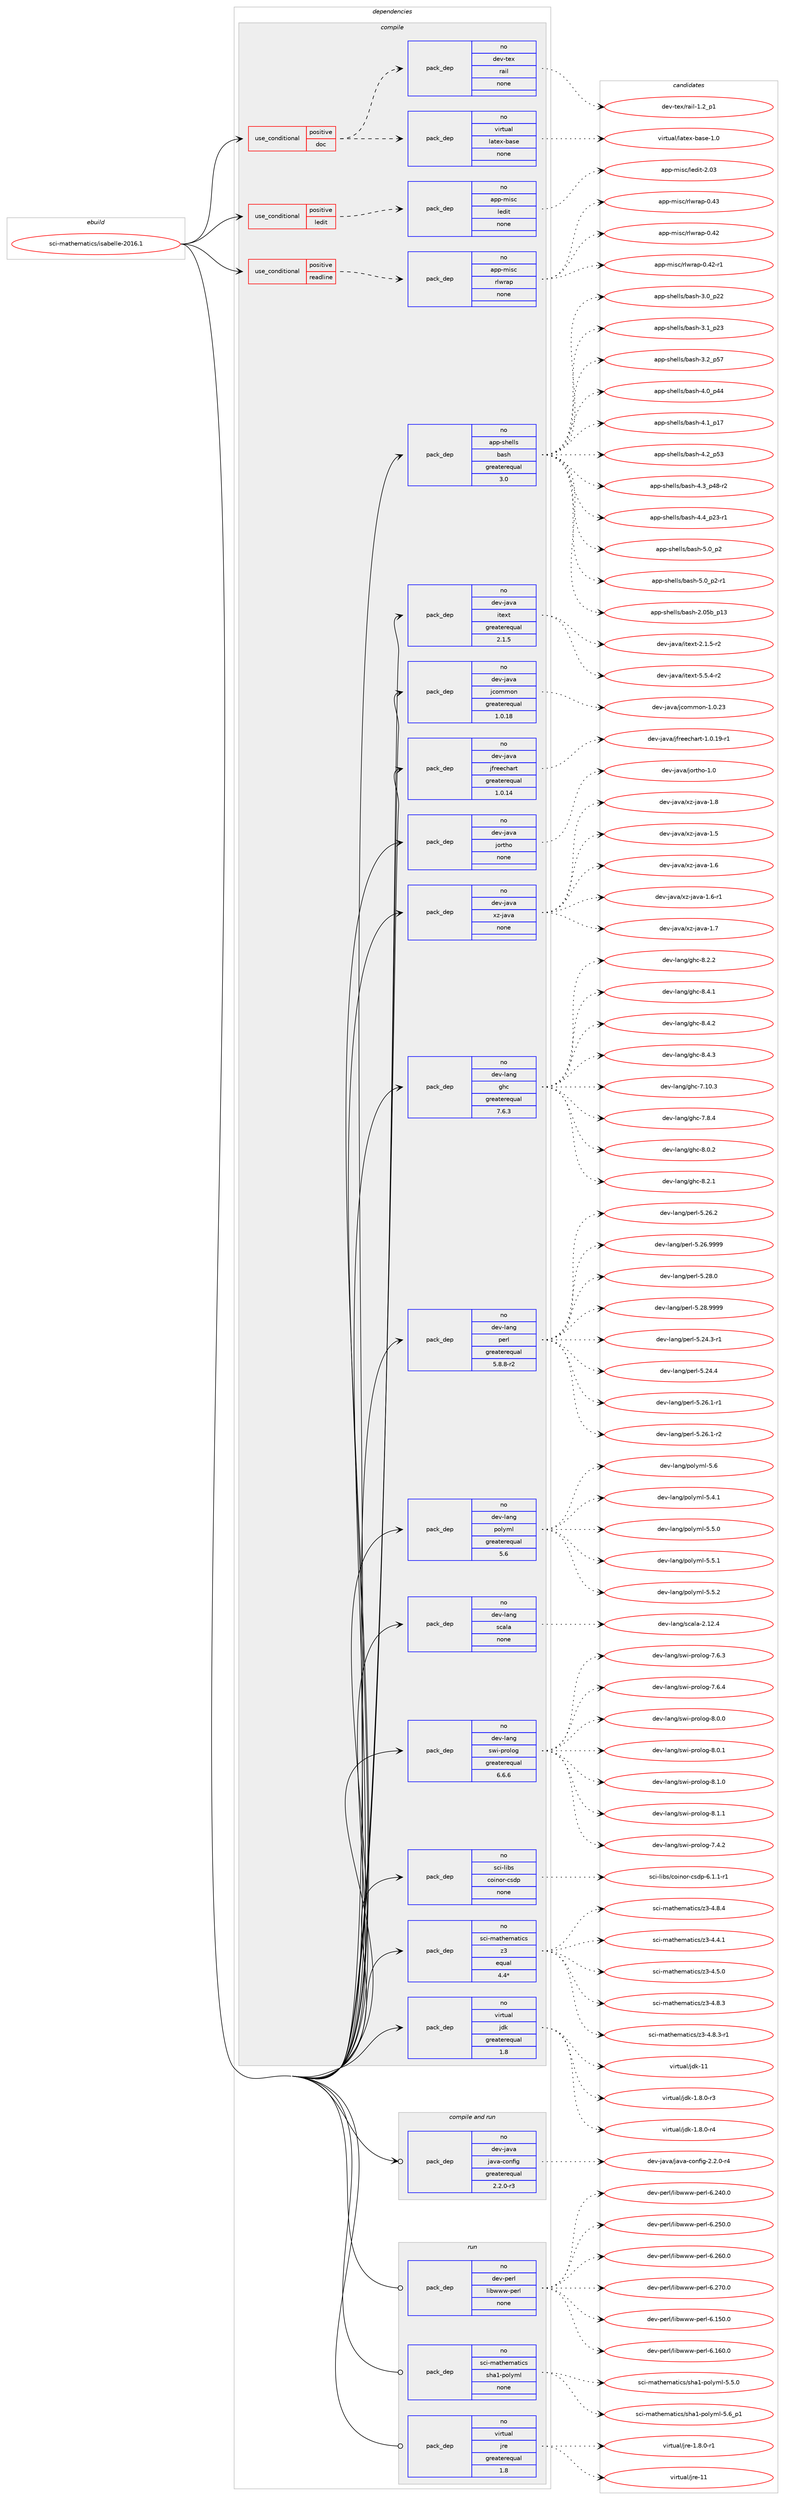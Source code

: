 digraph prolog {

# *************
# Graph options
# *************

newrank=true;
concentrate=true;
compound=true;
graph [rankdir=LR,fontname=Helvetica,fontsize=10,ranksep=1.5];#, ranksep=2.5, nodesep=0.2];
edge  [arrowhead=vee];
node  [fontname=Helvetica,fontsize=10];

# **********
# The ebuild
# **********

subgraph cluster_leftcol {
color=gray;
rank=same;
label=<<i>ebuild</i>>;
id [label="sci-mathematics/isabelle-2016.1", color=red, width=4, href="../sci-mathematics/isabelle-2016.1.svg"];
}

# ****************
# The dependencies
# ****************

subgraph cluster_midcol {
color=gray;
label=<<i>dependencies</i>>;
subgraph cluster_compile {
fillcolor="#eeeeee";
style=filled;
label=<<i>compile</i>>;
subgraph cond454545 {
dependency1698352 [label=<<TABLE BORDER="0" CELLBORDER="1" CELLSPACING="0" CELLPADDING="4"><TR><TD ROWSPAN="3" CELLPADDING="10">use_conditional</TD></TR><TR><TD>positive</TD></TR><TR><TD>doc</TD></TR></TABLE>>, shape=none, color=red];
subgraph pack1215966 {
dependency1698353 [label=<<TABLE BORDER="0" CELLBORDER="1" CELLSPACING="0" CELLPADDING="4" WIDTH="220"><TR><TD ROWSPAN="6" CELLPADDING="30">pack_dep</TD></TR><TR><TD WIDTH="110">no</TD></TR><TR><TD>virtual</TD></TR><TR><TD>latex-base</TD></TR><TR><TD>none</TD></TR><TR><TD></TD></TR></TABLE>>, shape=none, color=blue];
}
dependency1698352:e -> dependency1698353:w [weight=20,style="dashed",arrowhead="vee"];
subgraph pack1215967 {
dependency1698354 [label=<<TABLE BORDER="0" CELLBORDER="1" CELLSPACING="0" CELLPADDING="4" WIDTH="220"><TR><TD ROWSPAN="6" CELLPADDING="30">pack_dep</TD></TR><TR><TD WIDTH="110">no</TD></TR><TR><TD>dev-tex</TD></TR><TR><TD>rail</TD></TR><TR><TD>none</TD></TR><TR><TD></TD></TR></TABLE>>, shape=none, color=blue];
}
dependency1698352:e -> dependency1698354:w [weight=20,style="dashed",arrowhead="vee"];
}
id:e -> dependency1698352:w [weight=20,style="solid",arrowhead="vee"];
subgraph cond454546 {
dependency1698355 [label=<<TABLE BORDER="0" CELLBORDER="1" CELLSPACING="0" CELLPADDING="4"><TR><TD ROWSPAN="3" CELLPADDING="10">use_conditional</TD></TR><TR><TD>positive</TD></TR><TR><TD>ledit</TD></TR></TABLE>>, shape=none, color=red];
subgraph pack1215968 {
dependency1698356 [label=<<TABLE BORDER="0" CELLBORDER="1" CELLSPACING="0" CELLPADDING="4" WIDTH="220"><TR><TD ROWSPAN="6" CELLPADDING="30">pack_dep</TD></TR><TR><TD WIDTH="110">no</TD></TR><TR><TD>app-misc</TD></TR><TR><TD>ledit</TD></TR><TR><TD>none</TD></TR><TR><TD></TD></TR></TABLE>>, shape=none, color=blue];
}
dependency1698355:e -> dependency1698356:w [weight=20,style="dashed",arrowhead="vee"];
}
id:e -> dependency1698355:w [weight=20,style="solid",arrowhead="vee"];
subgraph cond454547 {
dependency1698357 [label=<<TABLE BORDER="0" CELLBORDER="1" CELLSPACING="0" CELLPADDING="4"><TR><TD ROWSPAN="3" CELLPADDING="10">use_conditional</TD></TR><TR><TD>positive</TD></TR><TR><TD>readline</TD></TR></TABLE>>, shape=none, color=red];
subgraph pack1215969 {
dependency1698358 [label=<<TABLE BORDER="0" CELLBORDER="1" CELLSPACING="0" CELLPADDING="4" WIDTH="220"><TR><TD ROWSPAN="6" CELLPADDING="30">pack_dep</TD></TR><TR><TD WIDTH="110">no</TD></TR><TR><TD>app-misc</TD></TR><TR><TD>rlwrap</TD></TR><TR><TD>none</TD></TR><TR><TD></TD></TR></TABLE>>, shape=none, color=blue];
}
dependency1698357:e -> dependency1698358:w [weight=20,style="dashed",arrowhead="vee"];
}
id:e -> dependency1698357:w [weight=20,style="solid",arrowhead="vee"];
subgraph pack1215970 {
dependency1698359 [label=<<TABLE BORDER="0" CELLBORDER="1" CELLSPACING="0" CELLPADDING="4" WIDTH="220"><TR><TD ROWSPAN="6" CELLPADDING="30">pack_dep</TD></TR><TR><TD WIDTH="110">no</TD></TR><TR><TD>app-shells</TD></TR><TR><TD>bash</TD></TR><TR><TD>greaterequal</TD></TR><TR><TD>3.0</TD></TR></TABLE>>, shape=none, color=blue];
}
id:e -> dependency1698359:w [weight=20,style="solid",arrowhead="vee"];
subgraph pack1215971 {
dependency1698360 [label=<<TABLE BORDER="0" CELLBORDER="1" CELLSPACING="0" CELLPADDING="4" WIDTH="220"><TR><TD ROWSPAN="6" CELLPADDING="30">pack_dep</TD></TR><TR><TD WIDTH="110">no</TD></TR><TR><TD>dev-java</TD></TR><TR><TD>itext</TD></TR><TR><TD>greaterequal</TD></TR><TR><TD>2.1.5</TD></TR></TABLE>>, shape=none, color=blue];
}
id:e -> dependency1698360:w [weight=20,style="solid",arrowhead="vee"];
subgraph pack1215972 {
dependency1698361 [label=<<TABLE BORDER="0" CELLBORDER="1" CELLSPACING="0" CELLPADDING="4" WIDTH="220"><TR><TD ROWSPAN="6" CELLPADDING="30">pack_dep</TD></TR><TR><TD WIDTH="110">no</TD></TR><TR><TD>dev-java</TD></TR><TR><TD>jcommon</TD></TR><TR><TD>greaterequal</TD></TR><TR><TD>1.0.18</TD></TR></TABLE>>, shape=none, color=blue];
}
id:e -> dependency1698361:w [weight=20,style="solid",arrowhead="vee"];
subgraph pack1215973 {
dependency1698362 [label=<<TABLE BORDER="0" CELLBORDER="1" CELLSPACING="0" CELLPADDING="4" WIDTH="220"><TR><TD ROWSPAN="6" CELLPADDING="30">pack_dep</TD></TR><TR><TD WIDTH="110">no</TD></TR><TR><TD>dev-java</TD></TR><TR><TD>jfreechart</TD></TR><TR><TD>greaterequal</TD></TR><TR><TD>1.0.14</TD></TR></TABLE>>, shape=none, color=blue];
}
id:e -> dependency1698362:w [weight=20,style="solid",arrowhead="vee"];
subgraph pack1215974 {
dependency1698363 [label=<<TABLE BORDER="0" CELLBORDER="1" CELLSPACING="0" CELLPADDING="4" WIDTH="220"><TR><TD ROWSPAN="6" CELLPADDING="30">pack_dep</TD></TR><TR><TD WIDTH="110">no</TD></TR><TR><TD>dev-java</TD></TR><TR><TD>jortho</TD></TR><TR><TD>none</TD></TR><TR><TD></TD></TR></TABLE>>, shape=none, color=blue];
}
id:e -> dependency1698363:w [weight=20,style="solid",arrowhead="vee"];
subgraph pack1215975 {
dependency1698364 [label=<<TABLE BORDER="0" CELLBORDER="1" CELLSPACING="0" CELLPADDING="4" WIDTH="220"><TR><TD ROWSPAN="6" CELLPADDING="30">pack_dep</TD></TR><TR><TD WIDTH="110">no</TD></TR><TR><TD>dev-java</TD></TR><TR><TD>xz-java</TD></TR><TR><TD>none</TD></TR><TR><TD></TD></TR></TABLE>>, shape=none, color=blue];
}
id:e -> dependency1698364:w [weight=20,style="solid",arrowhead="vee"];
subgraph pack1215976 {
dependency1698365 [label=<<TABLE BORDER="0" CELLBORDER="1" CELLSPACING="0" CELLPADDING="4" WIDTH="220"><TR><TD ROWSPAN="6" CELLPADDING="30">pack_dep</TD></TR><TR><TD WIDTH="110">no</TD></TR><TR><TD>dev-lang</TD></TR><TR><TD>ghc</TD></TR><TR><TD>greaterequal</TD></TR><TR><TD>7.6.3</TD></TR></TABLE>>, shape=none, color=blue];
}
id:e -> dependency1698365:w [weight=20,style="solid",arrowhead="vee"];
subgraph pack1215977 {
dependency1698366 [label=<<TABLE BORDER="0" CELLBORDER="1" CELLSPACING="0" CELLPADDING="4" WIDTH="220"><TR><TD ROWSPAN="6" CELLPADDING="30">pack_dep</TD></TR><TR><TD WIDTH="110">no</TD></TR><TR><TD>dev-lang</TD></TR><TR><TD>perl</TD></TR><TR><TD>greaterequal</TD></TR><TR><TD>5.8.8-r2</TD></TR></TABLE>>, shape=none, color=blue];
}
id:e -> dependency1698366:w [weight=20,style="solid",arrowhead="vee"];
subgraph pack1215978 {
dependency1698367 [label=<<TABLE BORDER="0" CELLBORDER="1" CELLSPACING="0" CELLPADDING="4" WIDTH="220"><TR><TD ROWSPAN="6" CELLPADDING="30">pack_dep</TD></TR><TR><TD WIDTH="110">no</TD></TR><TR><TD>dev-lang</TD></TR><TR><TD>polyml</TD></TR><TR><TD>greaterequal</TD></TR><TR><TD>5.6</TD></TR></TABLE>>, shape=none, color=blue];
}
id:e -> dependency1698367:w [weight=20,style="solid",arrowhead="vee"];
subgraph pack1215979 {
dependency1698368 [label=<<TABLE BORDER="0" CELLBORDER="1" CELLSPACING="0" CELLPADDING="4" WIDTH="220"><TR><TD ROWSPAN="6" CELLPADDING="30">pack_dep</TD></TR><TR><TD WIDTH="110">no</TD></TR><TR><TD>dev-lang</TD></TR><TR><TD>scala</TD></TR><TR><TD>none</TD></TR><TR><TD></TD></TR></TABLE>>, shape=none, color=blue];
}
id:e -> dependency1698368:w [weight=20,style="solid",arrowhead="vee"];
subgraph pack1215980 {
dependency1698369 [label=<<TABLE BORDER="0" CELLBORDER="1" CELLSPACING="0" CELLPADDING="4" WIDTH="220"><TR><TD ROWSPAN="6" CELLPADDING="30">pack_dep</TD></TR><TR><TD WIDTH="110">no</TD></TR><TR><TD>dev-lang</TD></TR><TR><TD>swi-prolog</TD></TR><TR><TD>greaterequal</TD></TR><TR><TD>6.6.6</TD></TR></TABLE>>, shape=none, color=blue];
}
id:e -> dependency1698369:w [weight=20,style="solid",arrowhead="vee"];
subgraph pack1215981 {
dependency1698370 [label=<<TABLE BORDER="0" CELLBORDER="1" CELLSPACING="0" CELLPADDING="4" WIDTH="220"><TR><TD ROWSPAN="6" CELLPADDING="30">pack_dep</TD></TR><TR><TD WIDTH="110">no</TD></TR><TR><TD>sci-libs</TD></TR><TR><TD>coinor-csdp</TD></TR><TR><TD>none</TD></TR><TR><TD></TD></TR></TABLE>>, shape=none, color=blue];
}
id:e -> dependency1698370:w [weight=20,style="solid",arrowhead="vee"];
subgraph pack1215982 {
dependency1698371 [label=<<TABLE BORDER="0" CELLBORDER="1" CELLSPACING="0" CELLPADDING="4" WIDTH="220"><TR><TD ROWSPAN="6" CELLPADDING="30">pack_dep</TD></TR><TR><TD WIDTH="110">no</TD></TR><TR><TD>sci-mathematics</TD></TR><TR><TD>z3</TD></TR><TR><TD>equal</TD></TR><TR><TD>4.4*</TD></TR></TABLE>>, shape=none, color=blue];
}
id:e -> dependency1698371:w [weight=20,style="solid",arrowhead="vee"];
subgraph pack1215983 {
dependency1698372 [label=<<TABLE BORDER="0" CELLBORDER="1" CELLSPACING="0" CELLPADDING="4" WIDTH="220"><TR><TD ROWSPAN="6" CELLPADDING="30">pack_dep</TD></TR><TR><TD WIDTH="110">no</TD></TR><TR><TD>virtual</TD></TR><TR><TD>jdk</TD></TR><TR><TD>greaterequal</TD></TR><TR><TD>1.8</TD></TR></TABLE>>, shape=none, color=blue];
}
id:e -> dependency1698372:w [weight=20,style="solid",arrowhead="vee"];
}
subgraph cluster_compileandrun {
fillcolor="#eeeeee";
style=filled;
label=<<i>compile and run</i>>;
subgraph pack1215984 {
dependency1698373 [label=<<TABLE BORDER="0" CELLBORDER="1" CELLSPACING="0" CELLPADDING="4" WIDTH="220"><TR><TD ROWSPAN="6" CELLPADDING="30">pack_dep</TD></TR><TR><TD WIDTH="110">no</TD></TR><TR><TD>dev-java</TD></TR><TR><TD>java-config</TD></TR><TR><TD>greaterequal</TD></TR><TR><TD>2.2.0-r3</TD></TR></TABLE>>, shape=none, color=blue];
}
id:e -> dependency1698373:w [weight=20,style="solid",arrowhead="odotvee"];
}
subgraph cluster_run {
fillcolor="#eeeeee";
style=filled;
label=<<i>run</i>>;
subgraph pack1215985 {
dependency1698374 [label=<<TABLE BORDER="0" CELLBORDER="1" CELLSPACING="0" CELLPADDING="4" WIDTH="220"><TR><TD ROWSPAN="6" CELLPADDING="30">pack_dep</TD></TR><TR><TD WIDTH="110">no</TD></TR><TR><TD>dev-perl</TD></TR><TR><TD>libwww-perl</TD></TR><TR><TD>none</TD></TR><TR><TD></TD></TR></TABLE>>, shape=none, color=blue];
}
id:e -> dependency1698374:w [weight=20,style="solid",arrowhead="odot"];
subgraph pack1215986 {
dependency1698375 [label=<<TABLE BORDER="0" CELLBORDER="1" CELLSPACING="0" CELLPADDING="4" WIDTH="220"><TR><TD ROWSPAN="6" CELLPADDING="30">pack_dep</TD></TR><TR><TD WIDTH="110">no</TD></TR><TR><TD>sci-mathematics</TD></TR><TR><TD>sha1-polyml</TD></TR><TR><TD>none</TD></TR><TR><TD></TD></TR></TABLE>>, shape=none, color=blue];
}
id:e -> dependency1698375:w [weight=20,style="solid",arrowhead="odot"];
subgraph pack1215987 {
dependency1698376 [label=<<TABLE BORDER="0" CELLBORDER="1" CELLSPACING="0" CELLPADDING="4" WIDTH="220"><TR><TD ROWSPAN="6" CELLPADDING="30">pack_dep</TD></TR><TR><TD WIDTH="110">no</TD></TR><TR><TD>virtual</TD></TR><TR><TD>jre</TD></TR><TR><TD>greaterequal</TD></TR><TR><TD>1.8</TD></TR></TABLE>>, shape=none, color=blue];
}
id:e -> dependency1698376:w [weight=20,style="solid",arrowhead="odot"];
}
}

# **************
# The candidates
# **************

subgraph cluster_choices {
rank=same;
color=gray;
label=<<i>candidates</i>>;

subgraph choice1215966 {
color=black;
nodesep=1;
choice11810511411611797108471089711610112045989711510145494648 [label="virtual/latex-base-1.0", color=red, width=4,href="../virtual/latex-base-1.0.svg"];
dependency1698353:e -> choice11810511411611797108471089711610112045989711510145494648:w [style=dotted,weight="100"];
}
subgraph choice1215967 {
color=black;
nodesep=1;
choice100101118451161011204711497105108454946509511249 [label="dev-tex/rail-1.2_p1", color=red, width=4,href="../dev-tex/rail-1.2_p1.svg"];
dependency1698354:e -> choice100101118451161011204711497105108454946509511249:w [style=dotted,weight="100"];
}
subgraph choice1215968 {
color=black;
nodesep=1;
choice971121124510910511599471081011001051164550464851 [label="app-misc/ledit-2.03", color=red, width=4,href="../app-misc/ledit-2.03.svg"];
dependency1698356:e -> choice971121124510910511599471081011001051164550464851:w [style=dotted,weight="100"];
}
subgraph choice1215969 {
color=black;
nodesep=1;
choice97112112451091051159947114108119114971124548465250 [label="app-misc/rlwrap-0.42", color=red, width=4,href="../app-misc/rlwrap-0.42.svg"];
choice971121124510910511599471141081191149711245484652504511449 [label="app-misc/rlwrap-0.42-r1", color=red, width=4,href="../app-misc/rlwrap-0.42-r1.svg"];
choice97112112451091051159947114108119114971124548465251 [label="app-misc/rlwrap-0.43", color=red, width=4,href="../app-misc/rlwrap-0.43.svg"];
dependency1698358:e -> choice97112112451091051159947114108119114971124548465250:w [style=dotted,weight="100"];
dependency1698358:e -> choice971121124510910511599471141081191149711245484652504511449:w [style=dotted,weight="100"];
dependency1698358:e -> choice97112112451091051159947114108119114971124548465251:w [style=dotted,weight="100"];
}
subgraph choice1215970 {
color=black;
nodesep=1;
choice9711211245115104101108108115479897115104455046485398951124951 [label="app-shells/bash-2.05b_p13", color=red, width=4,href="../app-shells/bash-2.05b_p13.svg"];
choice971121124511510410110810811547989711510445514648951125050 [label="app-shells/bash-3.0_p22", color=red, width=4,href="../app-shells/bash-3.0_p22.svg"];
choice971121124511510410110810811547989711510445514649951125051 [label="app-shells/bash-3.1_p23", color=red, width=4,href="../app-shells/bash-3.1_p23.svg"];
choice971121124511510410110810811547989711510445514650951125355 [label="app-shells/bash-3.2_p57", color=red, width=4,href="../app-shells/bash-3.2_p57.svg"];
choice971121124511510410110810811547989711510445524648951125252 [label="app-shells/bash-4.0_p44", color=red, width=4,href="../app-shells/bash-4.0_p44.svg"];
choice971121124511510410110810811547989711510445524649951124955 [label="app-shells/bash-4.1_p17", color=red, width=4,href="../app-shells/bash-4.1_p17.svg"];
choice971121124511510410110810811547989711510445524650951125351 [label="app-shells/bash-4.2_p53", color=red, width=4,href="../app-shells/bash-4.2_p53.svg"];
choice9711211245115104101108108115479897115104455246519511252564511450 [label="app-shells/bash-4.3_p48-r2", color=red, width=4,href="../app-shells/bash-4.3_p48-r2.svg"];
choice9711211245115104101108108115479897115104455246529511250514511449 [label="app-shells/bash-4.4_p23-r1", color=red, width=4,href="../app-shells/bash-4.4_p23-r1.svg"];
choice9711211245115104101108108115479897115104455346489511250 [label="app-shells/bash-5.0_p2", color=red, width=4,href="../app-shells/bash-5.0_p2.svg"];
choice97112112451151041011081081154798971151044553464895112504511449 [label="app-shells/bash-5.0_p2-r1", color=red, width=4,href="../app-shells/bash-5.0_p2-r1.svg"];
dependency1698359:e -> choice9711211245115104101108108115479897115104455046485398951124951:w [style=dotted,weight="100"];
dependency1698359:e -> choice971121124511510410110810811547989711510445514648951125050:w [style=dotted,weight="100"];
dependency1698359:e -> choice971121124511510410110810811547989711510445514649951125051:w [style=dotted,weight="100"];
dependency1698359:e -> choice971121124511510410110810811547989711510445514650951125355:w [style=dotted,weight="100"];
dependency1698359:e -> choice971121124511510410110810811547989711510445524648951125252:w [style=dotted,weight="100"];
dependency1698359:e -> choice971121124511510410110810811547989711510445524649951124955:w [style=dotted,weight="100"];
dependency1698359:e -> choice971121124511510410110810811547989711510445524650951125351:w [style=dotted,weight="100"];
dependency1698359:e -> choice9711211245115104101108108115479897115104455246519511252564511450:w [style=dotted,weight="100"];
dependency1698359:e -> choice9711211245115104101108108115479897115104455246529511250514511449:w [style=dotted,weight="100"];
dependency1698359:e -> choice9711211245115104101108108115479897115104455346489511250:w [style=dotted,weight="100"];
dependency1698359:e -> choice97112112451151041011081081154798971151044553464895112504511449:w [style=dotted,weight="100"];
}
subgraph choice1215971 {
color=black;
nodesep=1;
choice100101118451069711897471051161011201164550464946534511450 [label="dev-java/itext-2.1.5-r2", color=red, width=4,href="../dev-java/itext-2.1.5-r2.svg"];
choice100101118451069711897471051161011201164553465346524511450 [label="dev-java/itext-5.5.4-r2", color=red, width=4,href="../dev-java/itext-5.5.4-r2.svg"];
dependency1698360:e -> choice100101118451069711897471051161011201164550464946534511450:w [style=dotted,weight="100"];
dependency1698360:e -> choice100101118451069711897471051161011201164553465346524511450:w [style=dotted,weight="100"];
}
subgraph choice1215972 {
color=black;
nodesep=1;
choice100101118451069711897471069911110910911111045494648465051 [label="dev-java/jcommon-1.0.23", color=red, width=4,href="../dev-java/jcommon-1.0.23.svg"];
dependency1698361:e -> choice100101118451069711897471069911110910911111045494648465051:w [style=dotted,weight="100"];
}
subgraph choice1215973 {
color=black;
nodesep=1;
choice100101118451069711897471061021141011019910497114116454946484649574511449 [label="dev-java/jfreechart-1.0.19-r1", color=red, width=4,href="../dev-java/jfreechart-1.0.19-r1.svg"];
dependency1698362:e -> choice100101118451069711897471061021141011019910497114116454946484649574511449:w [style=dotted,weight="100"];
}
subgraph choice1215974 {
color=black;
nodesep=1;
choice1001011184510697118974710611111411610411145494648 [label="dev-java/jortho-1.0", color=red, width=4,href="../dev-java/jortho-1.0.svg"];
dependency1698363:e -> choice1001011184510697118974710611111411610411145494648:w [style=dotted,weight="100"];
}
subgraph choice1215975 {
color=black;
nodesep=1;
choice1001011184510697118974712012245106971189745494653 [label="dev-java/xz-java-1.5", color=red, width=4,href="../dev-java/xz-java-1.5.svg"];
choice1001011184510697118974712012245106971189745494654 [label="dev-java/xz-java-1.6", color=red, width=4,href="../dev-java/xz-java-1.6.svg"];
choice10010111845106971189747120122451069711897454946544511449 [label="dev-java/xz-java-1.6-r1", color=red, width=4,href="../dev-java/xz-java-1.6-r1.svg"];
choice1001011184510697118974712012245106971189745494655 [label="dev-java/xz-java-1.7", color=red, width=4,href="../dev-java/xz-java-1.7.svg"];
choice1001011184510697118974712012245106971189745494656 [label="dev-java/xz-java-1.8", color=red, width=4,href="../dev-java/xz-java-1.8.svg"];
dependency1698364:e -> choice1001011184510697118974712012245106971189745494653:w [style=dotted,weight="100"];
dependency1698364:e -> choice1001011184510697118974712012245106971189745494654:w [style=dotted,weight="100"];
dependency1698364:e -> choice10010111845106971189747120122451069711897454946544511449:w [style=dotted,weight="100"];
dependency1698364:e -> choice1001011184510697118974712012245106971189745494655:w [style=dotted,weight="100"];
dependency1698364:e -> choice1001011184510697118974712012245106971189745494656:w [style=dotted,weight="100"];
}
subgraph choice1215976 {
color=black;
nodesep=1;
choice1001011184510897110103471031049945554649484651 [label="dev-lang/ghc-7.10.3", color=red, width=4,href="../dev-lang/ghc-7.10.3.svg"];
choice10010111845108971101034710310499455546564652 [label="dev-lang/ghc-7.8.4", color=red, width=4,href="../dev-lang/ghc-7.8.4.svg"];
choice10010111845108971101034710310499455646484650 [label="dev-lang/ghc-8.0.2", color=red, width=4,href="../dev-lang/ghc-8.0.2.svg"];
choice10010111845108971101034710310499455646504649 [label="dev-lang/ghc-8.2.1", color=red, width=4,href="../dev-lang/ghc-8.2.1.svg"];
choice10010111845108971101034710310499455646504650 [label="dev-lang/ghc-8.2.2", color=red, width=4,href="../dev-lang/ghc-8.2.2.svg"];
choice10010111845108971101034710310499455646524649 [label="dev-lang/ghc-8.4.1", color=red, width=4,href="../dev-lang/ghc-8.4.1.svg"];
choice10010111845108971101034710310499455646524650 [label="dev-lang/ghc-8.4.2", color=red, width=4,href="../dev-lang/ghc-8.4.2.svg"];
choice10010111845108971101034710310499455646524651 [label="dev-lang/ghc-8.4.3", color=red, width=4,href="../dev-lang/ghc-8.4.3.svg"];
dependency1698365:e -> choice1001011184510897110103471031049945554649484651:w [style=dotted,weight="100"];
dependency1698365:e -> choice10010111845108971101034710310499455546564652:w [style=dotted,weight="100"];
dependency1698365:e -> choice10010111845108971101034710310499455646484650:w [style=dotted,weight="100"];
dependency1698365:e -> choice10010111845108971101034710310499455646504649:w [style=dotted,weight="100"];
dependency1698365:e -> choice10010111845108971101034710310499455646504650:w [style=dotted,weight="100"];
dependency1698365:e -> choice10010111845108971101034710310499455646524649:w [style=dotted,weight="100"];
dependency1698365:e -> choice10010111845108971101034710310499455646524650:w [style=dotted,weight="100"];
dependency1698365:e -> choice10010111845108971101034710310499455646524651:w [style=dotted,weight="100"];
}
subgraph choice1215977 {
color=black;
nodesep=1;
choice100101118451089711010347112101114108455346505246514511449 [label="dev-lang/perl-5.24.3-r1", color=red, width=4,href="../dev-lang/perl-5.24.3-r1.svg"];
choice10010111845108971101034711210111410845534650524652 [label="dev-lang/perl-5.24.4", color=red, width=4,href="../dev-lang/perl-5.24.4.svg"];
choice100101118451089711010347112101114108455346505446494511449 [label="dev-lang/perl-5.26.1-r1", color=red, width=4,href="../dev-lang/perl-5.26.1-r1.svg"];
choice100101118451089711010347112101114108455346505446494511450 [label="dev-lang/perl-5.26.1-r2", color=red, width=4,href="../dev-lang/perl-5.26.1-r2.svg"];
choice10010111845108971101034711210111410845534650544650 [label="dev-lang/perl-5.26.2", color=red, width=4,href="../dev-lang/perl-5.26.2.svg"];
choice10010111845108971101034711210111410845534650544657575757 [label="dev-lang/perl-5.26.9999", color=red, width=4,href="../dev-lang/perl-5.26.9999.svg"];
choice10010111845108971101034711210111410845534650564648 [label="dev-lang/perl-5.28.0", color=red, width=4,href="../dev-lang/perl-5.28.0.svg"];
choice10010111845108971101034711210111410845534650564657575757 [label="dev-lang/perl-5.28.9999", color=red, width=4,href="../dev-lang/perl-5.28.9999.svg"];
dependency1698366:e -> choice100101118451089711010347112101114108455346505246514511449:w [style=dotted,weight="100"];
dependency1698366:e -> choice10010111845108971101034711210111410845534650524652:w [style=dotted,weight="100"];
dependency1698366:e -> choice100101118451089711010347112101114108455346505446494511449:w [style=dotted,weight="100"];
dependency1698366:e -> choice100101118451089711010347112101114108455346505446494511450:w [style=dotted,weight="100"];
dependency1698366:e -> choice10010111845108971101034711210111410845534650544650:w [style=dotted,weight="100"];
dependency1698366:e -> choice10010111845108971101034711210111410845534650544657575757:w [style=dotted,weight="100"];
dependency1698366:e -> choice10010111845108971101034711210111410845534650564648:w [style=dotted,weight="100"];
dependency1698366:e -> choice10010111845108971101034711210111410845534650564657575757:w [style=dotted,weight="100"];
}
subgraph choice1215978 {
color=black;
nodesep=1;
choice100101118451089711010347112111108121109108455346524649 [label="dev-lang/polyml-5.4.1", color=red, width=4,href="../dev-lang/polyml-5.4.1.svg"];
choice100101118451089711010347112111108121109108455346534648 [label="dev-lang/polyml-5.5.0", color=red, width=4,href="../dev-lang/polyml-5.5.0.svg"];
choice100101118451089711010347112111108121109108455346534649 [label="dev-lang/polyml-5.5.1", color=red, width=4,href="../dev-lang/polyml-5.5.1.svg"];
choice100101118451089711010347112111108121109108455346534650 [label="dev-lang/polyml-5.5.2", color=red, width=4,href="../dev-lang/polyml-5.5.2.svg"];
choice10010111845108971101034711211110812110910845534654 [label="dev-lang/polyml-5.6", color=red, width=4,href="../dev-lang/polyml-5.6.svg"];
dependency1698367:e -> choice100101118451089711010347112111108121109108455346524649:w [style=dotted,weight="100"];
dependency1698367:e -> choice100101118451089711010347112111108121109108455346534648:w [style=dotted,weight="100"];
dependency1698367:e -> choice100101118451089711010347112111108121109108455346534649:w [style=dotted,weight="100"];
dependency1698367:e -> choice100101118451089711010347112111108121109108455346534650:w [style=dotted,weight="100"];
dependency1698367:e -> choice10010111845108971101034711211110812110910845534654:w [style=dotted,weight="100"];
}
subgraph choice1215979 {
color=black;
nodesep=1;
choice10010111845108971101034711599971089745504649504652 [label="dev-lang/scala-2.12.4", color=red, width=4,href="../dev-lang/scala-2.12.4.svg"];
dependency1698368:e -> choice10010111845108971101034711599971089745504649504652:w [style=dotted,weight="100"];
}
subgraph choice1215980 {
color=black;
nodesep=1;
choice10010111845108971101034711511910545112114111108111103455546524650 [label="dev-lang/swi-prolog-7.4.2", color=red, width=4,href="../dev-lang/swi-prolog-7.4.2.svg"];
choice10010111845108971101034711511910545112114111108111103455546544651 [label="dev-lang/swi-prolog-7.6.3", color=red, width=4,href="../dev-lang/swi-prolog-7.6.3.svg"];
choice10010111845108971101034711511910545112114111108111103455546544652 [label="dev-lang/swi-prolog-7.6.4", color=red, width=4,href="../dev-lang/swi-prolog-7.6.4.svg"];
choice10010111845108971101034711511910545112114111108111103455646484648 [label="dev-lang/swi-prolog-8.0.0", color=red, width=4,href="../dev-lang/swi-prolog-8.0.0.svg"];
choice10010111845108971101034711511910545112114111108111103455646484649 [label="dev-lang/swi-prolog-8.0.1", color=red, width=4,href="../dev-lang/swi-prolog-8.0.1.svg"];
choice10010111845108971101034711511910545112114111108111103455646494648 [label="dev-lang/swi-prolog-8.1.0", color=red, width=4,href="../dev-lang/swi-prolog-8.1.0.svg"];
choice10010111845108971101034711511910545112114111108111103455646494649 [label="dev-lang/swi-prolog-8.1.1", color=red, width=4,href="../dev-lang/swi-prolog-8.1.1.svg"];
dependency1698369:e -> choice10010111845108971101034711511910545112114111108111103455546524650:w [style=dotted,weight="100"];
dependency1698369:e -> choice10010111845108971101034711511910545112114111108111103455546544651:w [style=dotted,weight="100"];
dependency1698369:e -> choice10010111845108971101034711511910545112114111108111103455546544652:w [style=dotted,weight="100"];
dependency1698369:e -> choice10010111845108971101034711511910545112114111108111103455646484648:w [style=dotted,weight="100"];
dependency1698369:e -> choice10010111845108971101034711511910545112114111108111103455646484649:w [style=dotted,weight="100"];
dependency1698369:e -> choice10010111845108971101034711511910545112114111108111103455646494648:w [style=dotted,weight="100"];
dependency1698369:e -> choice10010111845108971101034711511910545112114111108111103455646494649:w [style=dotted,weight="100"];
}
subgraph choice1215981 {
color=black;
nodesep=1;
choice115991054510810598115479911110511011111445991151001124554464946494511449 [label="sci-libs/coinor-csdp-6.1.1-r1", color=red, width=4,href="../sci-libs/coinor-csdp-6.1.1-r1.svg"];
dependency1698370:e -> choice115991054510810598115479911110511011111445991151001124554464946494511449:w [style=dotted,weight="100"];
}
subgraph choice1215982 {
color=black;
nodesep=1;
choice11599105451099711610410110997116105991154712251455246524649 [label="sci-mathematics/z3-4.4.1", color=red, width=4,href="../sci-mathematics/z3-4.4.1.svg"];
choice11599105451099711610410110997116105991154712251455246534648 [label="sci-mathematics/z3-4.5.0", color=red, width=4,href="../sci-mathematics/z3-4.5.0.svg"];
choice11599105451099711610410110997116105991154712251455246564651 [label="sci-mathematics/z3-4.8.3", color=red, width=4,href="../sci-mathematics/z3-4.8.3.svg"];
choice115991054510997116104101109971161059911547122514552465646514511449 [label="sci-mathematics/z3-4.8.3-r1", color=red, width=4,href="../sci-mathematics/z3-4.8.3-r1.svg"];
choice11599105451099711610410110997116105991154712251455246564652 [label="sci-mathematics/z3-4.8.4", color=red, width=4,href="../sci-mathematics/z3-4.8.4.svg"];
dependency1698371:e -> choice11599105451099711610410110997116105991154712251455246524649:w [style=dotted,weight="100"];
dependency1698371:e -> choice11599105451099711610410110997116105991154712251455246534648:w [style=dotted,weight="100"];
dependency1698371:e -> choice11599105451099711610410110997116105991154712251455246564651:w [style=dotted,weight="100"];
dependency1698371:e -> choice115991054510997116104101109971161059911547122514552465646514511449:w [style=dotted,weight="100"];
dependency1698371:e -> choice11599105451099711610410110997116105991154712251455246564652:w [style=dotted,weight="100"];
}
subgraph choice1215983 {
color=black;
nodesep=1;
choice11810511411611797108471061001074549465646484511451 [label="virtual/jdk-1.8.0-r3", color=red, width=4,href="../virtual/jdk-1.8.0-r3.svg"];
choice11810511411611797108471061001074549465646484511452 [label="virtual/jdk-1.8.0-r4", color=red, width=4,href="../virtual/jdk-1.8.0-r4.svg"];
choice1181051141161179710847106100107454949 [label="virtual/jdk-11", color=red, width=4,href="../virtual/jdk-11.svg"];
dependency1698372:e -> choice11810511411611797108471061001074549465646484511451:w [style=dotted,weight="100"];
dependency1698372:e -> choice11810511411611797108471061001074549465646484511452:w [style=dotted,weight="100"];
dependency1698372:e -> choice1181051141161179710847106100107454949:w [style=dotted,weight="100"];
}
subgraph choice1215984 {
color=black;
nodesep=1;
choice10010111845106971189747106971189745991111101021051034550465046484511452 [label="dev-java/java-config-2.2.0-r4", color=red, width=4,href="../dev-java/java-config-2.2.0-r4.svg"];
dependency1698373:e -> choice10010111845106971189747106971189745991111101021051034550465046484511452:w [style=dotted,weight="100"];
}
subgraph choice1215985 {
color=black;
nodesep=1;
choice100101118451121011141084710810598119119119451121011141084554464953484648 [label="dev-perl/libwww-perl-6.150.0", color=red, width=4,href="../dev-perl/libwww-perl-6.150.0.svg"];
choice100101118451121011141084710810598119119119451121011141084554464954484648 [label="dev-perl/libwww-perl-6.160.0", color=red, width=4,href="../dev-perl/libwww-perl-6.160.0.svg"];
choice100101118451121011141084710810598119119119451121011141084554465052484648 [label="dev-perl/libwww-perl-6.240.0", color=red, width=4,href="../dev-perl/libwww-perl-6.240.0.svg"];
choice100101118451121011141084710810598119119119451121011141084554465053484648 [label="dev-perl/libwww-perl-6.250.0", color=red, width=4,href="../dev-perl/libwww-perl-6.250.0.svg"];
choice100101118451121011141084710810598119119119451121011141084554465054484648 [label="dev-perl/libwww-perl-6.260.0", color=red, width=4,href="../dev-perl/libwww-perl-6.260.0.svg"];
choice100101118451121011141084710810598119119119451121011141084554465055484648 [label="dev-perl/libwww-perl-6.270.0", color=red, width=4,href="../dev-perl/libwww-perl-6.270.0.svg"];
dependency1698374:e -> choice100101118451121011141084710810598119119119451121011141084554464953484648:w [style=dotted,weight="100"];
dependency1698374:e -> choice100101118451121011141084710810598119119119451121011141084554464954484648:w [style=dotted,weight="100"];
dependency1698374:e -> choice100101118451121011141084710810598119119119451121011141084554465052484648:w [style=dotted,weight="100"];
dependency1698374:e -> choice100101118451121011141084710810598119119119451121011141084554465053484648:w [style=dotted,weight="100"];
dependency1698374:e -> choice100101118451121011141084710810598119119119451121011141084554465054484648:w [style=dotted,weight="100"];
dependency1698374:e -> choice100101118451121011141084710810598119119119451121011141084554465055484648:w [style=dotted,weight="100"];
}
subgraph choice1215986 {
color=black;
nodesep=1;
choice115991054510997116104101109971161059911547115104974945112111108121109108455346534648 [label="sci-mathematics/sha1-polyml-5.5.0", color=red, width=4,href="../sci-mathematics/sha1-polyml-5.5.0.svg"];
choice115991054510997116104101109971161059911547115104974945112111108121109108455346549511249 [label="sci-mathematics/sha1-polyml-5.6_p1", color=red, width=4,href="../sci-mathematics/sha1-polyml-5.6_p1.svg"];
dependency1698375:e -> choice115991054510997116104101109971161059911547115104974945112111108121109108455346534648:w [style=dotted,weight="100"];
dependency1698375:e -> choice115991054510997116104101109971161059911547115104974945112111108121109108455346549511249:w [style=dotted,weight="100"];
}
subgraph choice1215987 {
color=black;
nodesep=1;
choice11810511411611797108471061141014549465646484511449 [label="virtual/jre-1.8.0-r1", color=red, width=4,href="../virtual/jre-1.8.0-r1.svg"];
choice1181051141161179710847106114101454949 [label="virtual/jre-11", color=red, width=4,href="../virtual/jre-11.svg"];
dependency1698376:e -> choice11810511411611797108471061141014549465646484511449:w [style=dotted,weight="100"];
dependency1698376:e -> choice1181051141161179710847106114101454949:w [style=dotted,weight="100"];
}
}

}
